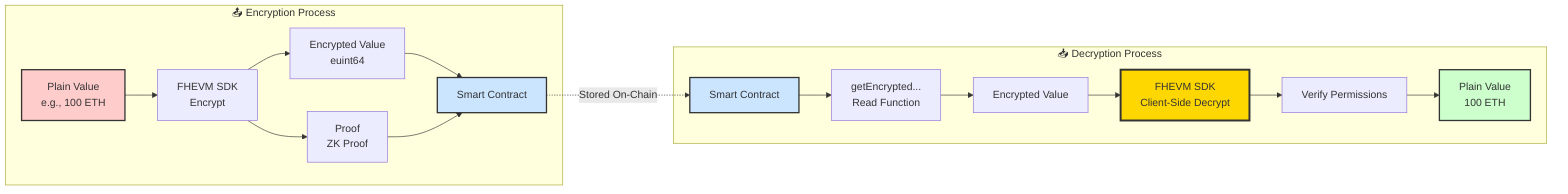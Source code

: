 graph LR
    subgraph "📤 Encryption Process"
        A[Plain Value<br/>e.g., 100 ETH] --> B[FHEVM SDK<br/>Encrypt]
        B --> C[Encrypted Value<br/>euint64]
        B --> D[Proof<br/>ZK Proof]
        C --> E[Smart Contract]
        D --> E
    end

    subgraph "📥 Decryption Process"
        F[Smart Contract] --> G[getEncrypted...<br/>Read Function]
        G --> H[Encrypted Value]
        H --> I[FHEVM SDK<br/>Client-Side Decrypt]
        I --> J[Verify Permissions]
        J --> K[Plain Value<br/>100 ETH]
    end

    E -.Stored On-Chain.-> F

    style A fill:#ffcccc,stroke:#333,stroke-width:2px
    style K fill:#ccffcc,stroke:#333,stroke-width:2px
    style E fill:#cce5ff,stroke:#333,stroke-width:2px
    style F fill:#cce5ff,stroke:#333,stroke-width:2px
    style I fill:#ffd700,stroke:#333,stroke-width:3px